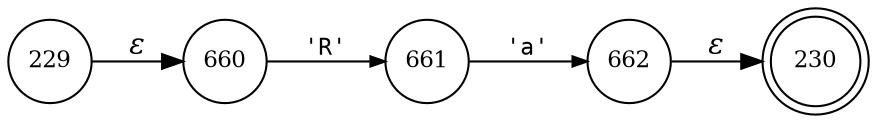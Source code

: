 digraph ATN {
rankdir=LR;
s230[fontsize=11, label="230", shape=doublecircle, fixedsize=true, width=.6];
s660[fontsize=11,label="660", shape=circle, fixedsize=true, width=.55, peripheries=1];
s229[fontsize=11,label="229", shape=circle, fixedsize=true, width=.55, peripheries=1];
s661[fontsize=11,label="661", shape=circle, fixedsize=true, width=.55, peripheries=1];
s662[fontsize=11,label="662", shape=circle, fixedsize=true, width=.55, peripheries=1];
s229 -> s660 [fontname="Times-Italic", label="&epsilon;"];
s660 -> s661 [fontsize=11, fontname="Courier", arrowsize=.7, label = "'R'", arrowhead = normal];
s661 -> s662 [fontsize=11, fontname="Courier", arrowsize=.7, label = "'a'", arrowhead = normal];
s662 -> s230 [fontname="Times-Italic", label="&epsilon;"];
}